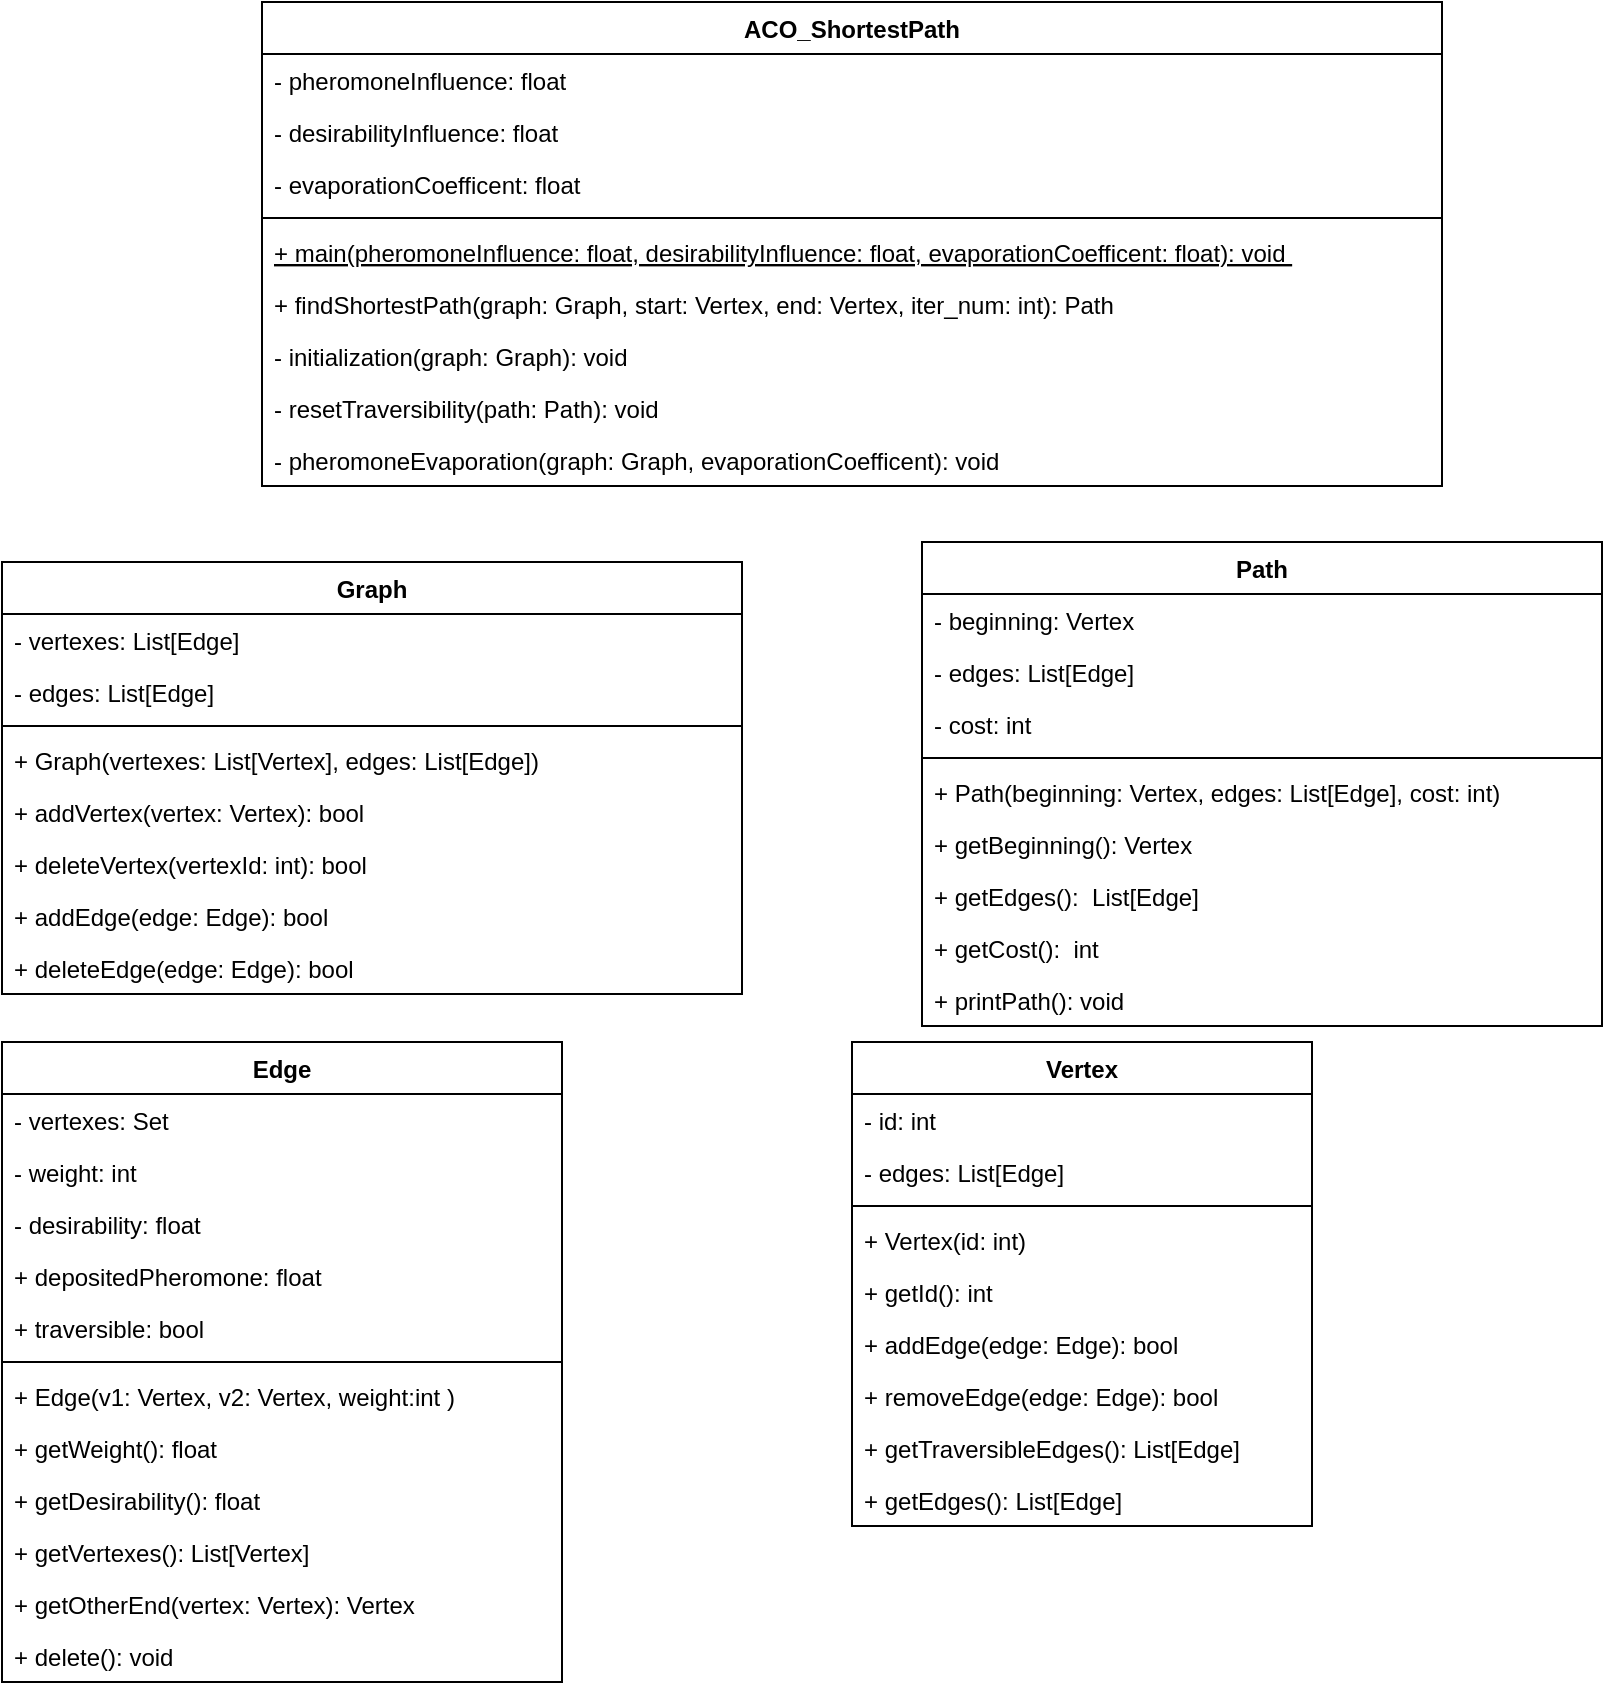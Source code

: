 <mxfile version="13.7.3" type="device"><diagram name="Page-1" id="c4acf3e9-155e-7222-9cf6-157b1a14988f"><mxGraphModel dx="1002" dy="593" grid="1" gridSize="10" guides="1" tooltips="1" connect="1" arrows="1" fold="1" page="1" pageScale="1" pageWidth="850" pageHeight="1100" background="#ffffff" math="0" shadow="0"><root><mxCell id="0"/><mxCell id="1" parent="0"/><mxCell id="sqjGZ9QeviKluE0AUtPM-5" value="ACO_ShortestPath" style="swimlane;fontStyle=1;align=center;verticalAlign=top;childLayout=stackLayout;horizontal=1;startSize=26;horizontalStack=0;resizeParent=1;resizeParentMax=0;resizeLast=0;collapsible=1;marginBottom=0;" parent="1" vertex="1"><mxGeometry x="130" y="20" width="590" height="242" as="geometry"/></mxCell><mxCell id="sqjGZ9QeviKluE0AUtPM-6" value="- pheromoneInfluence: float" style="text;strokeColor=none;fillColor=none;align=left;verticalAlign=top;spacingLeft=4;spacingRight=4;overflow=hidden;rotatable=0;points=[[0,0.5],[1,0.5]];portConstraint=eastwest;" parent="sqjGZ9QeviKluE0AUtPM-5" vertex="1"><mxGeometry y="26" width="590" height="26" as="geometry"/></mxCell><mxCell id="sqjGZ9QeviKluE0AUtPM-21" value="- desirabilityInfluence: float" style="text;strokeColor=none;fillColor=none;align=left;verticalAlign=top;spacingLeft=4;spacingRight=4;overflow=hidden;rotatable=0;points=[[0,0.5],[1,0.5]];portConstraint=eastwest;" parent="sqjGZ9QeviKluE0AUtPM-5" vertex="1"><mxGeometry y="52" width="590" height="26" as="geometry"/></mxCell><mxCell id="sqjGZ9QeviKluE0AUtPM-22" value="- evaporationCoefficent: float" style="text;strokeColor=none;fillColor=none;align=left;verticalAlign=top;spacingLeft=4;spacingRight=4;overflow=hidden;rotatable=0;points=[[0,0.5],[1,0.5]];portConstraint=eastwest;" parent="sqjGZ9QeviKluE0AUtPM-5" vertex="1"><mxGeometry y="78" width="590" height="26" as="geometry"/></mxCell><mxCell id="sqjGZ9QeviKluE0AUtPM-7" value="" style="line;strokeWidth=1;fillColor=none;align=left;verticalAlign=middle;spacingTop=-1;spacingLeft=3;spacingRight=3;rotatable=0;labelPosition=right;points=[];portConstraint=eastwest;" parent="sqjGZ9QeviKluE0AUtPM-5" vertex="1"><mxGeometry y="104" width="590" height="8" as="geometry"/></mxCell><mxCell id="sqjGZ9QeviKluE0AUtPM-8" value="+ main(pheromoneInfluence: float, desirabilityInfluence: float, evaporationCoefficent: float): void " style="text;strokeColor=none;fillColor=none;align=left;verticalAlign=top;spacingLeft=4;spacingRight=4;overflow=hidden;rotatable=0;points=[[0,0.5],[1,0.5]];portConstraint=eastwest;fontStyle=4" parent="sqjGZ9QeviKluE0AUtPM-5" vertex="1"><mxGeometry y="112" width="590" height="26" as="geometry"/></mxCell><mxCell id="sqjGZ9QeviKluE0AUtPM-16" value="+ findShortestPath(graph: Graph, start: Vertex, end: Vertex, iter_num: int): Path" style="text;strokeColor=none;fillColor=none;align=left;verticalAlign=top;spacingLeft=4;spacingRight=4;overflow=hidden;rotatable=0;points=[[0,0.5],[1,0.5]];portConstraint=eastwest;" parent="sqjGZ9QeviKluE0AUtPM-5" vertex="1"><mxGeometry y="138" width="590" height="26" as="geometry"/></mxCell><mxCell id="sqjGZ9QeviKluE0AUtPM-17" value="- initialization(graph: Graph): void" style="text;strokeColor=none;fillColor=none;align=left;verticalAlign=top;spacingLeft=4;spacingRight=4;overflow=hidden;rotatable=0;points=[[0,0.5],[1,0.5]];portConstraint=eastwest;" parent="sqjGZ9QeviKluE0AUtPM-5" vertex="1"><mxGeometry y="164" width="590" height="26" as="geometry"/></mxCell><mxCell id="sqjGZ9QeviKluE0AUtPM-18" value="- resetTraversibility(path: Path): void" style="text;strokeColor=none;fillColor=none;align=left;verticalAlign=top;spacingLeft=4;spacingRight=4;overflow=hidden;rotatable=0;points=[[0,0.5],[1,0.5]];portConstraint=eastwest;" parent="sqjGZ9QeviKluE0AUtPM-5" vertex="1"><mxGeometry y="190" width="590" height="26" as="geometry"/></mxCell><mxCell id="sqjGZ9QeviKluE0AUtPM-20" value="- pheromoneEvaporation(graph: Graph, evaporationCoefficent): void" style="text;strokeColor=none;fillColor=none;align=left;verticalAlign=top;spacingLeft=4;spacingRight=4;overflow=hidden;rotatable=0;points=[[0,0.5],[1,0.5]];portConstraint=eastwest;" parent="sqjGZ9QeviKluE0AUtPM-5" vertex="1"><mxGeometry y="216" width="590" height="26" as="geometry"/></mxCell><mxCell id="pg4ettiHtv_dSA1kMVpO-1" value="Graph" style="swimlane;fontStyle=1;align=center;verticalAlign=top;childLayout=stackLayout;horizontal=1;startSize=26;horizontalStack=0;resizeParent=1;resizeParentMax=0;resizeLast=0;collapsible=1;marginBottom=0;" parent="1" vertex="1"><mxGeometry y="300" width="370" height="216" as="geometry"><mxRectangle x="410" y="60" width="70" height="26" as="alternateBounds"/></mxGeometry></mxCell><mxCell id="pg4ettiHtv_dSA1kMVpO-3" value="- vertexes: List[Edge]" style="text;strokeColor=none;fillColor=none;align=left;verticalAlign=top;spacingLeft=4;spacingRight=4;overflow=hidden;rotatable=0;points=[[0,0.5],[1,0.5]];portConstraint=eastwest;" parent="pg4ettiHtv_dSA1kMVpO-1" vertex="1"><mxGeometry y="26" width="370" height="26" as="geometry"/></mxCell><mxCell id="pg4ettiHtv_dSA1kMVpO-4" value="- edges: List[Edge]" style="text;strokeColor=none;fillColor=none;align=left;verticalAlign=top;spacingLeft=4;spacingRight=4;overflow=hidden;rotatable=0;points=[[0,0.5],[1,0.5]];portConstraint=eastwest;" parent="pg4ettiHtv_dSA1kMVpO-1" vertex="1"><mxGeometry y="52" width="370" height="26" as="geometry"/></mxCell><mxCell id="pg4ettiHtv_dSA1kMVpO-5" value="" style="line;strokeWidth=1;fillColor=none;align=left;verticalAlign=middle;spacingTop=-1;spacingLeft=3;spacingRight=3;rotatable=0;labelPosition=right;points=[];portConstraint=eastwest;" parent="pg4ettiHtv_dSA1kMVpO-1" vertex="1"><mxGeometry y="78" width="370" height="8" as="geometry"/></mxCell><mxCell id="pg4ettiHtv_dSA1kMVpO-2" value="+ Graph(vertexes: List[Vertex], edges: List[Edge])" style="text;strokeColor=none;fillColor=none;align=left;verticalAlign=top;spacingLeft=4;spacingRight=4;overflow=hidden;rotatable=0;points=[[0,0.5],[1,0.5]];portConstraint=eastwest;" parent="pg4ettiHtv_dSA1kMVpO-1" vertex="1"><mxGeometry y="86" width="370" height="26" as="geometry"/></mxCell><mxCell id="pg4ettiHtv_dSA1kMVpO-7" value="+ addVertex(vertex: Vertex): bool" style="text;strokeColor=none;fillColor=none;align=left;verticalAlign=top;spacingLeft=4;spacingRight=4;overflow=hidden;rotatable=0;points=[[0,0.5],[1,0.5]];portConstraint=eastwest;" parent="pg4ettiHtv_dSA1kMVpO-1" vertex="1"><mxGeometry y="112" width="370" height="26" as="geometry"/></mxCell><mxCell id="JrEu-F-5bnfmGJyy2IwM-2" value="+ deleteVertex(vertexId: int): bool" style="text;strokeColor=none;fillColor=none;align=left;verticalAlign=top;spacingLeft=4;spacingRight=4;overflow=hidden;rotatable=0;points=[[0,0.5],[1,0.5]];portConstraint=eastwest;" parent="pg4ettiHtv_dSA1kMVpO-1" vertex="1"><mxGeometry y="138" width="370" height="26" as="geometry"/></mxCell><mxCell id="pg4ettiHtv_dSA1kMVpO-6" value="+ addEdge(edge: Edge): bool" style="text;strokeColor=none;fillColor=none;align=left;verticalAlign=top;spacingLeft=4;spacingRight=4;overflow=hidden;rotatable=0;points=[[0,0.5],[1,0.5]];portConstraint=eastwest;" parent="pg4ettiHtv_dSA1kMVpO-1" vertex="1"><mxGeometry y="164" width="370" height="26" as="geometry"/></mxCell><mxCell id="JrEu-F-5bnfmGJyy2IwM-1" value="+ deleteEdge(edge: Edge): bool" style="text;strokeColor=none;fillColor=none;align=left;verticalAlign=top;spacingLeft=4;spacingRight=4;overflow=hidden;rotatable=0;points=[[0,0.5],[1,0.5]];portConstraint=eastwest;" parent="pg4ettiHtv_dSA1kMVpO-1" vertex="1"><mxGeometry y="190" width="370" height="26" as="geometry"/></mxCell><mxCell id="pg4ettiHtv_dSA1kMVpO-14" value="Edge" style="swimlane;fontStyle=1;align=center;verticalAlign=top;childLayout=stackLayout;horizontal=1;startSize=26;horizontalStack=0;resizeParent=1;resizeParentMax=0;resizeLast=0;collapsible=1;marginBottom=0;" parent="1" vertex="1"><mxGeometry y="540" width="280" height="320" as="geometry"/></mxCell><mxCell id="pg4ettiHtv_dSA1kMVpO-16" value="- vertexes: Set" style="text;strokeColor=none;fillColor=none;align=left;verticalAlign=top;spacingLeft=4;spacingRight=4;overflow=hidden;rotatable=0;points=[[0,0.5],[1,0.5]];portConstraint=eastwest;" parent="pg4ettiHtv_dSA1kMVpO-14" vertex="1"><mxGeometry y="26" width="280" height="26" as="geometry"/></mxCell><mxCell id="pg4ettiHtv_dSA1kMVpO-17" value="- weight: int" style="text;strokeColor=none;fillColor=none;align=left;verticalAlign=top;spacingLeft=4;spacingRight=4;overflow=hidden;rotatable=0;points=[[0,0.5],[1,0.5]];portConstraint=eastwest;" parent="pg4ettiHtv_dSA1kMVpO-14" vertex="1"><mxGeometry y="52" width="280" height="26" as="geometry"/></mxCell><mxCell id="eKXNM5PUOPDv4p__6Jk2-5" value="- desirability: float" style="text;strokeColor=none;fillColor=none;align=left;verticalAlign=top;spacingLeft=4;spacingRight=4;overflow=hidden;rotatable=0;points=[[0,0.5],[1,0.5]];portConstraint=eastwest;" vertex="1" parent="pg4ettiHtv_dSA1kMVpO-14"><mxGeometry y="78" width="280" height="26" as="geometry"/></mxCell><mxCell id="pg4ettiHtv_dSA1kMVpO-18" value="+ depositedPheromone: float" style="text;strokeColor=none;fillColor=none;align=left;verticalAlign=top;spacingLeft=4;spacingRight=4;overflow=hidden;rotatable=0;points=[[0,0.5],[1,0.5]];portConstraint=eastwest;" parent="pg4ettiHtv_dSA1kMVpO-14" vertex="1"><mxGeometry y="104" width="280" height="26" as="geometry"/></mxCell><mxCell id="JrEu-F-5bnfmGJyy2IwM-3" value="+ traversible: bool" style="text;strokeColor=none;fillColor=none;align=left;verticalAlign=top;spacingLeft=4;spacingRight=4;overflow=hidden;rotatable=0;points=[[0,0.5],[1,0.5]];portConstraint=eastwest;" parent="pg4ettiHtv_dSA1kMVpO-14" vertex="1"><mxGeometry y="130" width="280" height="26" as="geometry"/></mxCell><mxCell id="pg4ettiHtv_dSA1kMVpO-19" value="" style="line;strokeWidth=1;fillColor=none;align=left;verticalAlign=middle;spacingTop=-1;spacingLeft=3;spacingRight=3;rotatable=0;labelPosition=right;points=[];portConstraint=eastwest;" parent="pg4ettiHtv_dSA1kMVpO-14" vertex="1"><mxGeometry y="156" width="280" height="8" as="geometry"/></mxCell><mxCell id="pg4ettiHtv_dSA1kMVpO-15" value="+ Edge(v1: Vertex, v2: Vertex, weight:int ) " style="text;strokeColor=none;fillColor=none;align=left;verticalAlign=top;spacingLeft=4;spacingRight=4;overflow=hidden;rotatable=0;points=[[0,0.5],[1,0.5]];portConstraint=eastwest;" parent="pg4ettiHtv_dSA1kMVpO-14" vertex="1"><mxGeometry y="164" width="280" height="26" as="geometry"/></mxCell><mxCell id="JrEu-F-5bnfmGJyy2IwM-17" value="+ getWeight(): float" style="text;strokeColor=none;fillColor=none;align=left;verticalAlign=top;spacingLeft=4;spacingRight=4;overflow=hidden;rotatable=0;points=[[0,0.5],[1,0.5]];portConstraint=eastwest;" parent="pg4ettiHtv_dSA1kMVpO-14" vertex="1"><mxGeometry y="190" width="280" height="26" as="geometry"/></mxCell><mxCell id="eKXNM5PUOPDv4p__6Jk2-6" value="+ getDesirability(): float" style="text;strokeColor=none;fillColor=none;align=left;verticalAlign=top;spacingLeft=4;spacingRight=4;overflow=hidden;rotatable=0;points=[[0,0.5],[1,0.5]];portConstraint=eastwest;" vertex="1" parent="pg4ettiHtv_dSA1kMVpO-14"><mxGeometry y="216" width="280" height="26" as="geometry"/></mxCell><mxCell id="JrEu-F-5bnfmGJyy2IwM-18" value="+ getVertexes(): List[Vertex]" style="text;strokeColor=none;fillColor=none;align=left;verticalAlign=top;spacingLeft=4;spacingRight=4;overflow=hidden;rotatable=0;points=[[0,0.5],[1,0.5]];portConstraint=eastwest;" parent="pg4ettiHtv_dSA1kMVpO-14" vertex="1"><mxGeometry y="242" width="280" height="26" as="geometry"/></mxCell><mxCell id="sqjGZ9QeviKluE0AUtPM-23" value="+ getOtherEnd(vertex: Vertex): Vertex" style="text;strokeColor=none;fillColor=none;align=left;verticalAlign=top;spacingLeft=4;spacingRight=4;overflow=hidden;rotatable=0;points=[[0,0.5],[1,0.5]];portConstraint=eastwest;" parent="pg4ettiHtv_dSA1kMVpO-14" vertex="1"><mxGeometry y="268" width="280" height="26" as="geometry"/></mxCell><mxCell id="JrEu-F-5bnfmGJyy2IwM-20" value="+ delete(): void" style="text;strokeColor=none;fillColor=none;align=left;verticalAlign=top;spacingLeft=4;spacingRight=4;overflow=hidden;rotatable=0;points=[[0,0.5],[1,0.5]];portConstraint=eastwest;" parent="pg4ettiHtv_dSA1kMVpO-14" vertex="1"><mxGeometry y="294" width="280" height="26" as="geometry"/></mxCell><mxCell id="pg4ettiHtv_dSA1kMVpO-8" value="Vertex" style="swimlane;fontStyle=1;align=center;verticalAlign=top;childLayout=stackLayout;horizontal=1;startSize=26;horizontalStack=0;resizeParent=1;resizeParentMax=0;resizeLast=0;collapsible=1;marginBottom=0;" parent="1" vertex="1"><mxGeometry x="425" y="540" width="230" height="242" as="geometry"/></mxCell><mxCell id="pg4ettiHtv_dSA1kMVpO-10" value="- id: int" style="text;strokeColor=none;fillColor=none;align=left;verticalAlign=top;spacingLeft=4;spacingRight=4;overflow=hidden;rotatable=0;points=[[0,0.5],[1,0.5]];portConstraint=eastwest;" parent="pg4ettiHtv_dSA1kMVpO-8" vertex="1"><mxGeometry y="26" width="230" height="26" as="geometry"/></mxCell><mxCell id="pg4ettiHtv_dSA1kMVpO-11" value="- edges: List[Edge]" style="text;strokeColor=none;fillColor=none;align=left;verticalAlign=top;spacingLeft=4;spacingRight=4;overflow=hidden;rotatable=0;points=[[0,0.5],[1,0.5]];portConstraint=eastwest;" parent="pg4ettiHtv_dSA1kMVpO-8" vertex="1"><mxGeometry y="52" width="230" height="26" as="geometry"/></mxCell><mxCell id="pg4ettiHtv_dSA1kMVpO-12" value="" style="line;strokeWidth=1;fillColor=none;align=left;verticalAlign=middle;spacingTop=-1;spacingLeft=3;spacingRight=3;rotatable=0;labelPosition=right;points=[];portConstraint=eastwest;" parent="pg4ettiHtv_dSA1kMVpO-8" vertex="1"><mxGeometry y="78" width="230" height="8" as="geometry"/></mxCell><mxCell id="pg4ettiHtv_dSA1kMVpO-9" value="+ Vertex(id: int) " style="text;strokeColor=none;fillColor=none;align=left;verticalAlign=top;spacingLeft=4;spacingRight=4;overflow=hidden;rotatable=0;points=[[0,0.5],[1,0.5]];portConstraint=eastwest;" parent="pg4ettiHtv_dSA1kMVpO-8" vertex="1"><mxGeometry y="86" width="230" height="26" as="geometry"/></mxCell><mxCell id="JrEu-F-5bnfmGJyy2IwM-16" value="+ getId(): int" style="text;strokeColor=none;fillColor=none;align=left;verticalAlign=top;spacingLeft=4;spacingRight=4;overflow=hidden;rotatable=0;points=[[0,0.5],[1,0.5]];portConstraint=eastwest;" parent="pg4ettiHtv_dSA1kMVpO-8" vertex="1"><mxGeometry y="112" width="230" height="26" as="geometry"/></mxCell><mxCell id="JrEu-F-5bnfmGJyy2IwM-15" value="+ addEdge(edge: Edge): bool" style="text;strokeColor=none;fillColor=none;align=left;verticalAlign=top;spacingLeft=4;spacingRight=4;overflow=hidden;rotatable=0;points=[[0,0.5],[1,0.5]];portConstraint=eastwest;" parent="pg4ettiHtv_dSA1kMVpO-8" vertex="1"><mxGeometry y="138" width="230" height="26" as="geometry"/></mxCell><mxCell id="pg4ettiHtv_dSA1kMVpO-13" value="+ removeEdge(edge: Edge): bool" style="text;strokeColor=none;fillColor=none;align=left;verticalAlign=top;spacingLeft=4;spacingRight=4;overflow=hidden;rotatable=0;points=[[0,0.5],[1,0.5]];portConstraint=eastwest;" parent="pg4ettiHtv_dSA1kMVpO-8" vertex="1"><mxGeometry y="164" width="230" height="26" as="geometry"/></mxCell><mxCell id="sqjGZ9QeviKluE0AUtPM-19" value="+ getTraversibleEdges(): List[Edge]" style="text;strokeColor=none;fillColor=none;align=left;verticalAlign=top;spacingLeft=4;spacingRight=4;overflow=hidden;rotatable=0;points=[[0,0.5],[1,0.5]];portConstraint=eastwest;" parent="pg4ettiHtv_dSA1kMVpO-8" vertex="1"><mxGeometry y="190" width="230" height="26" as="geometry"/></mxCell><mxCell id="JrEu-F-5bnfmGJyy2IwM-19" value="+ getEdges(): List[Edge]" style="text;strokeColor=none;fillColor=none;align=left;verticalAlign=top;spacingLeft=4;spacingRight=4;overflow=hidden;rotatable=0;points=[[0,0.5],[1,0.5]];portConstraint=eastwest;" parent="pg4ettiHtv_dSA1kMVpO-8" vertex="1"><mxGeometry y="216" width="230" height="26" as="geometry"/></mxCell><mxCell id="1RkAcvZ3iB74kD1Wl9Zt-1" value="Path" style="swimlane;fontStyle=1;align=center;verticalAlign=top;childLayout=stackLayout;horizontal=1;startSize=26;horizontalStack=0;resizeParent=1;resizeParentMax=0;resizeLast=0;collapsible=1;marginBottom=0;" parent="1" vertex="1"><mxGeometry x="460" y="290" width="340" height="242" as="geometry"/></mxCell><mxCell id="1RkAcvZ3iB74kD1Wl9Zt-2" value="- beginning: Vertex" style="text;strokeColor=none;fillColor=none;align=left;verticalAlign=top;spacingLeft=4;spacingRight=4;overflow=hidden;rotatable=0;points=[[0,0.5],[1,0.5]];portConstraint=eastwest;" parent="1RkAcvZ3iB74kD1Wl9Zt-1" vertex="1"><mxGeometry y="26" width="340" height="26" as="geometry"/></mxCell><mxCell id="1RkAcvZ3iB74kD1Wl9Zt-6" value="- edges: List[Edge]" style="text;strokeColor=none;fillColor=none;align=left;verticalAlign=top;spacingLeft=4;spacingRight=4;overflow=hidden;rotatable=0;points=[[0,0.5],[1,0.5]];portConstraint=eastwest;" parent="1RkAcvZ3iB74kD1Wl9Zt-1" vertex="1"><mxGeometry y="52" width="340" height="26" as="geometry"/></mxCell><mxCell id="1RkAcvZ3iB74kD1Wl9Zt-5" value="- cost: int" style="text;strokeColor=none;fillColor=none;align=left;verticalAlign=top;spacingLeft=4;spacingRight=4;overflow=hidden;rotatable=0;points=[[0,0.5],[1,0.5]];portConstraint=eastwest;" parent="1RkAcvZ3iB74kD1Wl9Zt-1" vertex="1"><mxGeometry y="78" width="340" height="26" as="geometry"/></mxCell><mxCell id="1RkAcvZ3iB74kD1Wl9Zt-3" value="" style="line;strokeWidth=1;fillColor=none;align=left;verticalAlign=middle;spacingTop=-1;spacingLeft=3;spacingRight=3;rotatable=0;labelPosition=right;points=[];portConstraint=eastwest;" parent="1RkAcvZ3iB74kD1Wl9Zt-1" vertex="1"><mxGeometry y="104" width="340" height="8" as="geometry"/></mxCell><mxCell id="1RkAcvZ3iB74kD1Wl9Zt-4" value="+ Path(beginning: Vertex, edges: List[Edge], cost: int)" style="text;strokeColor=none;fillColor=none;align=left;verticalAlign=top;spacingLeft=4;spacingRight=4;overflow=hidden;rotatable=0;points=[[0,0.5],[1,0.5]];portConstraint=eastwest;" parent="1RkAcvZ3iB74kD1Wl9Zt-1" vertex="1"><mxGeometry y="112" width="340" height="26" as="geometry"/></mxCell><mxCell id="1RkAcvZ3iB74kD1Wl9Zt-7" value="+ getBeginning(): Vertex" style="text;strokeColor=none;fillColor=none;align=left;verticalAlign=top;spacingLeft=4;spacingRight=4;overflow=hidden;rotatable=0;points=[[0,0.5],[1,0.5]];portConstraint=eastwest;" parent="1RkAcvZ3iB74kD1Wl9Zt-1" vertex="1"><mxGeometry y="138" width="340" height="26" as="geometry"/></mxCell><mxCell id="1RkAcvZ3iB74kD1Wl9Zt-8" value="+ getEdges():  List[Edge]" style="text;strokeColor=none;fillColor=none;align=left;verticalAlign=top;spacingLeft=4;spacingRight=4;overflow=hidden;rotatable=0;points=[[0,0.5],[1,0.5]];portConstraint=eastwest;" parent="1RkAcvZ3iB74kD1Wl9Zt-1" vertex="1"><mxGeometry y="164" width="340" height="26" as="geometry"/></mxCell><mxCell id="1RkAcvZ3iB74kD1Wl9Zt-9" value="+ getCost():  int" style="text;strokeColor=none;fillColor=none;align=left;verticalAlign=top;spacingLeft=4;spacingRight=4;overflow=hidden;rotatable=0;points=[[0,0.5],[1,0.5]];portConstraint=eastwest;" parent="1RkAcvZ3iB74kD1Wl9Zt-1" vertex="1"><mxGeometry y="190" width="340" height="26" as="geometry"/></mxCell><mxCell id="1RkAcvZ3iB74kD1Wl9Zt-10" value="+ printPath(): void" style="text;strokeColor=none;fillColor=none;align=left;verticalAlign=top;spacingLeft=4;spacingRight=4;overflow=hidden;rotatable=0;points=[[0,0.5],[1,0.5]];portConstraint=eastwest;" parent="1RkAcvZ3iB74kD1Wl9Zt-1" vertex="1"><mxGeometry y="216" width="340" height="26" as="geometry"/></mxCell></root></mxGraphModel></diagram></mxfile>
